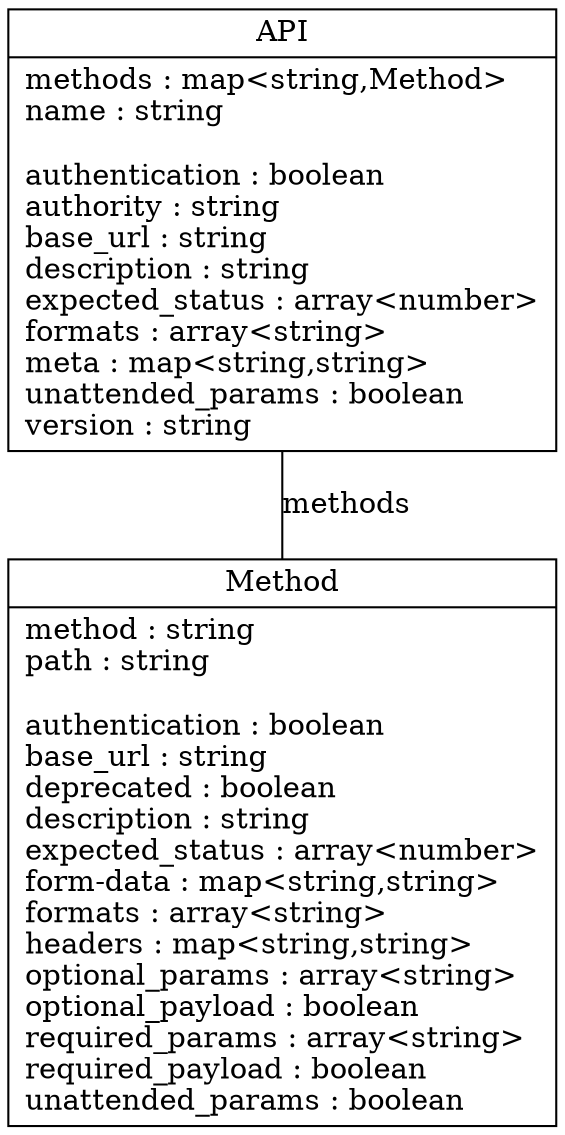 digraph {

    node [shape=record];

    "API"
        [label="{\N|methods : map&lt;string,Method&gt;\lname : string\l\lauthentication : boolean\lauthority : string\lbase_url : string\ldescription : string\lexpected_status : array&lt;number&gt;\lformats : array&lt;string&gt;\lmeta : map&lt;string,string&gt;\lunattended_params : boolean\lversion : string\l}"];

    "API" -> "Method"
        [label = "methods", arrowhead = none, arrowtail = odiamond];

    "Method"
        [label="{\N|method : string\lpath : string\l\lauthentication : boolean\lbase_url : string\ldeprecated : boolean\ldescription : string\lexpected_status : array&lt;number&gt;\lform-data : map&lt;string,string&gt;\lformats : array&lt;string&gt;\lheaders : map&lt;string,string&gt;\loptional_params : array&lt;string&gt;\loptional_payload : boolean\lrequired_params : array&lt;string&gt;\lrequired_payload : boolean\lunattended_params : boolean\l}"];

}

